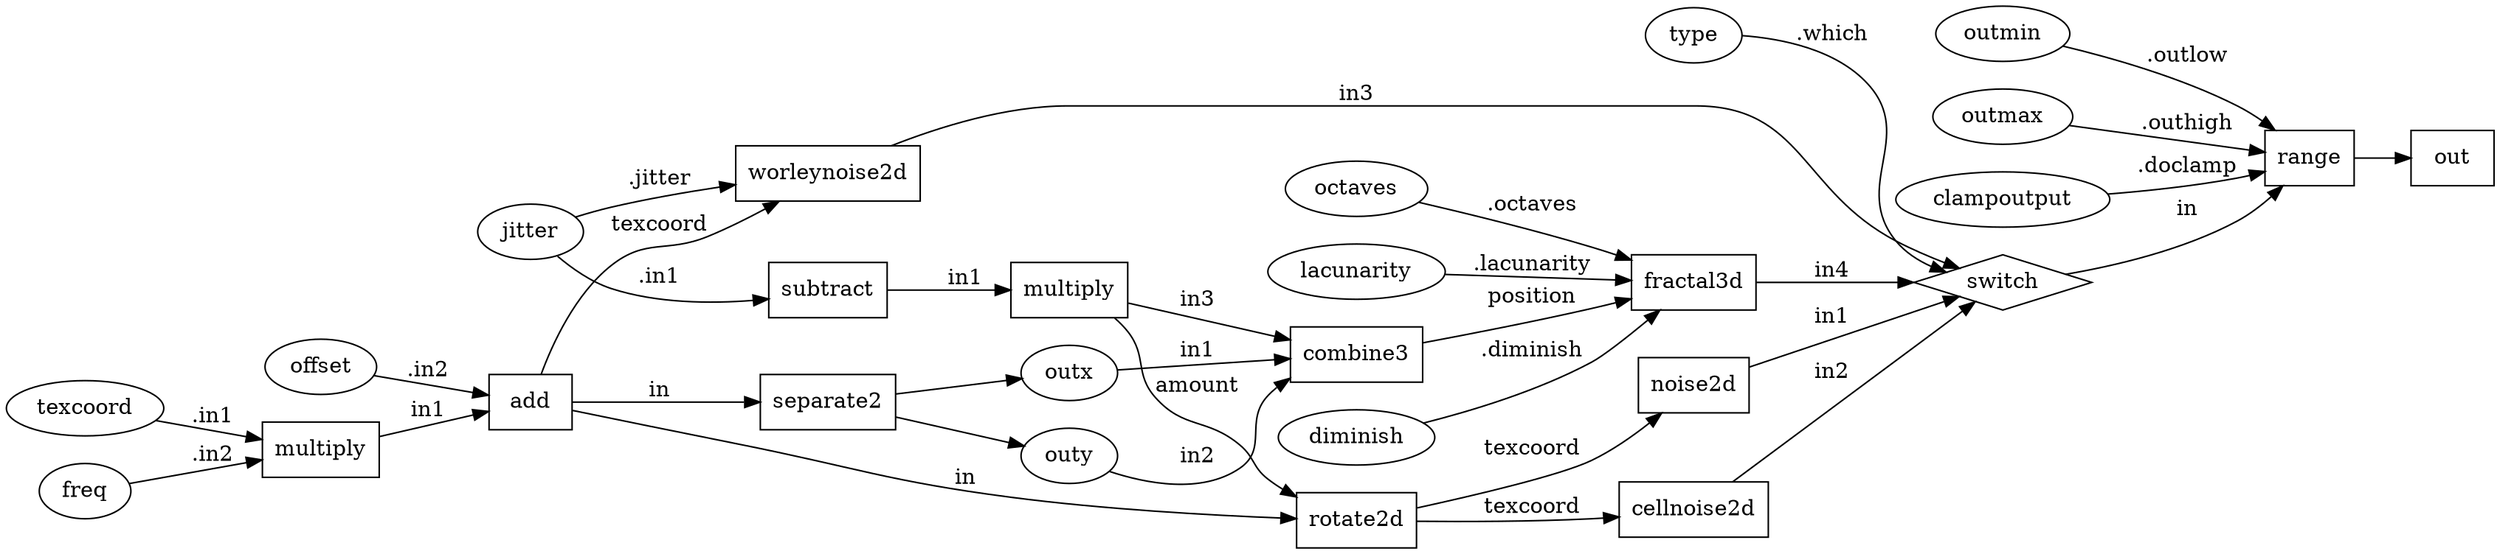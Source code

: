 digraph {
  rankdir = LR;
    NG_unifiednoise2d_float_N_range [label= "range"];
    NG_unifiednoise2d_float_N_range[shape = box];
    NG_unifiednoise2d_float_N_range ->     NG_unifiednoise2d_float_out;
    NG_unifiednoise2d_float_out [label= "out"];
    NG_unifiednoise2d_float_out[shape = box]; 
    NG_unifiednoise2d_float_outminINT [label="outmin"];
    NG_unifiednoise2d_float_outminINT [shape = ellipse];
    NG_unifiednoise2d_float_N_range [label="range"];
    NG_unifiednoise2d_float_outminINT -> NG_unifiednoise2d_float_N_range [label=".outlow"];
    NG_unifiednoise2d_float_outmaxINT [label="outmax"];
    NG_unifiednoise2d_float_outmaxINT [shape = ellipse];
    NG_unifiednoise2d_float_N_range [label="range"];
    NG_unifiednoise2d_float_outmaxINT -> NG_unifiednoise2d_float_N_range [label=".outhigh"];
    NG_unifiednoise2d_float_clampoutputINT [label="clampoutput"];
    NG_unifiednoise2d_float_clampoutputINT [shape = ellipse];
    NG_unifiednoise2d_float_N_range [label="range"];
    NG_unifiednoise2d_float_clampoutputINT -> NG_unifiednoise2d_float_N_range [label=".doclamp"];
    NG_unifiednoise2d_float_N_switch_type [label= "switch"];
    NG_unifiednoise2d_float_N_switch_type[shape = diamond];
    NG_unifiednoise2d_float_N_switch_type ->     NG_unifiednoise2d_float_N_range [label= "in"];
    NG_unifiednoise2d_float_N_range [label= "range"];
    NG_unifiednoise2d_float_N_range[shape = box]; 
    NG_unifiednoise2d_float_typeINT [label="type"];
    NG_unifiednoise2d_float_typeINT [shape = ellipse];
    NG_unifiednoise2d_float_N_switch_type [label="switch"];
    NG_unifiednoise2d_float_typeINT -> NG_unifiednoise2d_float_N_switch_type [label=".which"];
    NG_unifiednoise2d_float_N_perlin_noise2d [label= "noise2d"];
    NG_unifiednoise2d_float_N_perlin_noise2d[shape = box];
    NG_unifiednoise2d_float_N_perlin_noise2d ->     NG_unifiednoise2d_float_N_switch_type [label= "in1"];
    NG_unifiednoise2d_float_N_switch_type [label= "switch"];
    NG_unifiednoise2d_float_N_switch_type[shape = diamond]; 
    NG_unifiednoise2d_float_N_apply_cell_jitter [label= "rotate2d"];
    NG_unifiednoise2d_float_N_apply_cell_jitter[shape = box];
    NG_unifiednoise2d_float_N_apply_cell_jitter ->     NG_unifiednoise2d_float_N_perlin_noise2d [label= "texcoord"];
    NG_unifiednoise2d_float_N_perlin_noise2d [label= "noise2d"];
    NG_unifiednoise2d_float_N_perlin_noise2d[shape = box]; 
    NG_unifiednoise2d_float_N_apply_offset [label= "add"];
    NG_unifiednoise2d_float_N_apply_offset[shape = box];
    NG_unifiednoise2d_float_N_apply_offset ->     NG_unifiednoise2d_float_N_apply_cell_jitter [label= "in"];
    NG_unifiednoise2d_float_N_apply_cell_jitter [label= "rotate2d"];
    NG_unifiednoise2d_float_N_apply_cell_jitter[shape = box]; 
    NG_unifiednoise2d_float_offsetINT [label="offset"];
    NG_unifiednoise2d_float_offsetINT [shape = ellipse];
    NG_unifiednoise2d_float_N_apply_offset [label="add"];
    NG_unifiednoise2d_float_offsetINT -> NG_unifiednoise2d_float_N_apply_offset [label=".in2"];
    NG_unifiednoise2d_float_N_apply_freq [label= "multiply"];
    NG_unifiednoise2d_float_N_apply_freq[shape = box];
    NG_unifiednoise2d_float_N_apply_freq ->     NG_unifiednoise2d_float_N_apply_offset [label= "in1"];
    NG_unifiednoise2d_float_N_apply_offset [label= "add"];
    NG_unifiednoise2d_float_N_apply_offset[shape = box]; 
    NG_unifiednoise2d_float_texcoordINT [label="texcoord"];
    NG_unifiednoise2d_float_texcoordINT [shape = ellipse];
    NG_unifiednoise2d_float_N_apply_freq [label="multiply"];
    NG_unifiednoise2d_float_texcoordINT -> NG_unifiednoise2d_float_N_apply_freq [label=".in1"];
    NG_unifiednoise2d_float_freqINT [label="freq"];
    NG_unifiednoise2d_float_freqINT [shape = ellipse];
    NG_unifiednoise2d_float_N_apply_freq [label="multiply"];
    NG_unifiednoise2d_float_freqINT -> NG_unifiednoise2d_float_N_apply_freq [label=".in2"];
    NG_unifiednoise2d_float_N_cell_jitter_mult [label= "multiply"];
    NG_unifiednoise2d_float_N_cell_jitter_mult[shape = box];
    NG_unifiednoise2d_float_N_cell_jitter_mult ->     NG_unifiednoise2d_float_N_apply_cell_jitter [label= "amount"];
    NG_unifiednoise2d_float_N_apply_cell_jitter [label= "rotate2d"];
    NG_unifiednoise2d_float_N_apply_cell_jitter[shape = box]; 
    NG_unifiednoise2d_float_N_jitter_minus_1 [label= "subtract"];
    NG_unifiednoise2d_float_N_jitter_minus_1[shape = box];
    NG_unifiednoise2d_float_N_jitter_minus_1 ->     NG_unifiednoise2d_float_N_cell_jitter_mult [label= "in1"];
    NG_unifiednoise2d_float_N_cell_jitter_mult [label= "multiply"];
    NG_unifiednoise2d_float_N_cell_jitter_mult[shape = box]; 
    NG_unifiednoise2d_float_jitterINT [label="jitter"];
    NG_unifiednoise2d_float_jitterINT [shape = ellipse];
    NG_unifiednoise2d_float_N_jitter_minus_1 [label="subtract"];
    NG_unifiednoise2d_float_jitterINT -> NG_unifiednoise2d_float_N_jitter_minus_1 [label=".in1"];
    NG_unifiednoise2d_float_N_cellnoise2d [label= "cellnoise2d"];
    NG_unifiednoise2d_float_N_cellnoise2d[shape = box];
    NG_unifiednoise2d_float_N_cellnoise2d ->     NG_unifiednoise2d_float_N_switch_type [label= "in2"];
    NG_unifiednoise2d_float_N_switch_type [label= "switch"];
    NG_unifiednoise2d_float_N_switch_type[shape = diamond]; 
    NG_unifiednoise2d_float_N_apply_cell_jitter [label= "rotate2d"];
    NG_unifiednoise2d_float_N_apply_cell_jitter[shape = box];
    NG_unifiednoise2d_float_N_apply_cell_jitter ->     NG_unifiednoise2d_float_N_cellnoise2d [label= "texcoord"];
    NG_unifiednoise2d_float_N_cellnoise2d [label= "cellnoise2d"];
    NG_unifiednoise2d_float_N_cellnoise2d[shape = box]; 
    NG_unifiednoise2d_float_N_worleynoise2d [label= "worleynoise2d"];
    NG_unifiednoise2d_float_N_worleynoise2d[shape = box];
    NG_unifiednoise2d_float_N_worleynoise2d ->     NG_unifiednoise2d_float_N_switch_type [label= "in3"];
    NG_unifiednoise2d_float_N_switch_type [label= "switch"];
    NG_unifiednoise2d_float_N_switch_type[shape = diamond]; 
    NG_unifiednoise2d_float_jitterINT [label="jitter"];
    NG_unifiednoise2d_float_jitterINT [shape = ellipse];
    NG_unifiednoise2d_float_N_worleynoise2d [label="worleynoise2d"];
    NG_unifiednoise2d_float_jitterINT -> NG_unifiednoise2d_float_N_worleynoise2d [label=".jitter"];
    NG_unifiednoise2d_float_N_apply_offset [label= "add"];
    NG_unifiednoise2d_float_N_apply_offset[shape = box];
    NG_unifiednoise2d_float_N_apply_offset ->     NG_unifiednoise2d_float_N_worleynoise2d [label= "texcoord"];
    NG_unifiednoise2d_float_N_worleynoise2d [label= "worleynoise2d"];
    NG_unifiednoise2d_float_N_worleynoise2d[shape = box]; 
    NG_unifiednoise2d_float_N_fractal3d [label= "fractal3d"];
    NG_unifiednoise2d_float_N_fractal3d[shape = box];
    NG_unifiednoise2d_float_N_fractal3d ->     NG_unifiednoise2d_float_N_switch_type [label= "in4"];
    NG_unifiednoise2d_float_N_switch_type [label= "switch"];
    NG_unifiednoise2d_float_N_switch_type[shape = diamond]; 
    NG_unifiednoise2d_float_octavesINT [label="octaves"];
    NG_unifiednoise2d_float_octavesINT [shape = ellipse];
    NG_unifiednoise2d_float_N_fractal3d [label="fractal3d"];
    NG_unifiednoise2d_float_octavesINT -> NG_unifiednoise2d_float_N_fractal3d [label=".octaves"];
    NG_unifiednoise2d_float_lacunarityINT [label="lacunarity"];
    NG_unifiednoise2d_float_lacunarityINT [shape = ellipse];
    NG_unifiednoise2d_float_N_fractal3d [label="fractal3d"];
    NG_unifiednoise2d_float_lacunarityINT -> NG_unifiednoise2d_float_N_fractal3d [label=".lacunarity"];
    NG_unifiednoise2d_float_diminishINT [label="diminish"];
    NG_unifiednoise2d_float_diminishINT [shape = ellipse];
    NG_unifiednoise2d_float_N_fractal3d [label="fractal3d"];
    NG_unifiednoise2d_float_diminishINT -> NG_unifiednoise2d_float_N_fractal3d [label=".diminish"];
    NG_unifiednoise2d_float_N_combine_with_jitter [label= "combine3"];
    NG_unifiednoise2d_float_N_combine_with_jitter[shape = box];
    NG_unifiednoise2d_float_N_combine_with_jitter ->     NG_unifiednoise2d_float_N_fractal3d [label= "position"];
    NG_unifiednoise2d_float_N_fractal3d [label= "fractal3d"];
    NG_unifiednoise2d_float_N_fractal3d[shape = box]; 
    NG_unifiednoise2d_float_N_separate [label= "separate2"];
    NG_unifiednoise2d_float_N_separate[shape = box];
    NG_unifiednoise2d_float_N_separate -> NG_unifiednoise2d_float_NG_unifiednoise2d_float_N_separateoutx;
    NG_unifiednoise2d_float_NG_unifiednoise2d_float_N_separateoutx [label= "outx."];
    NG_unifiednoise2d_float_NG_unifiednoise2d_float_N_separateoutx [label= "outx"];
    NG_unifiednoise2d_float_NG_unifiednoise2d_float_N_separateoutx [shape = ellipse];
    NG_unifiednoise2d_float_NG_unifiednoise2d_float_N_separateoutx ->     NG_unifiednoise2d_float_N_combine_with_jitter [label= "in1"];
    NG_unifiednoise2d_float_N_combine_with_jitter [label= "combine3"];
    NG_unifiednoise2d_float_N_combine_with_jitter[shape = box]; 
    NG_unifiednoise2d_float_N_apply_offset [label= "add"];
    NG_unifiednoise2d_float_N_apply_offset[shape = box];
    NG_unifiednoise2d_float_N_apply_offset ->     NG_unifiednoise2d_float_N_separate [label= "in"];
    NG_unifiednoise2d_float_N_separate [label= "separate2"];
    NG_unifiednoise2d_float_N_separate[shape = box]; 
    NG_unifiednoise2d_float_N_separate [label= "separate2"];
    NG_unifiednoise2d_float_N_separate[shape = box];
    NG_unifiednoise2d_float_N_separate -> NG_unifiednoise2d_float_NG_unifiednoise2d_float_N_separateouty;
    NG_unifiednoise2d_float_NG_unifiednoise2d_float_N_separateouty [label= "outy."];
    NG_unifiednoise2d_float_NG_unifiednoise2d_float_N_separateouty [label= "outy"];
    NG_unifiednoise2d_float_NG_unifiednoise2d_float_N_separateouty [shape = ellipse];
    NG_unifiednoise2d_float_NG_unifiednoise2d_float_N_separateouty ->     NG_unifiednoise2d_float_N_combine_with_jitter [label= "in2"];
    NG_unifiednoise2d_float_N_combine_with_jitter [label= "combine3"];
    NG_unifiednoise2d_float_N_combine_with_jitter[shape = box]; 
    NG_unifiednoise2d_float_N_cell_jitter_mult [label= "multiply"];
    NG_unifiednoise2d_float_N_cell_jitter_mult[shape = box];
    NG_unifiednoise2d_float_N_cell_jitter_mult ->     NG_unifiednoise2d_float_N_combine_with_jitter [label= "in3"];
    NG_unifiednoise2d_float_N_combine_with_jitter [label= "combine3"];
    NG_unifiednoise2d_float_N_combine_with_jitter[shape = box]; 
}
